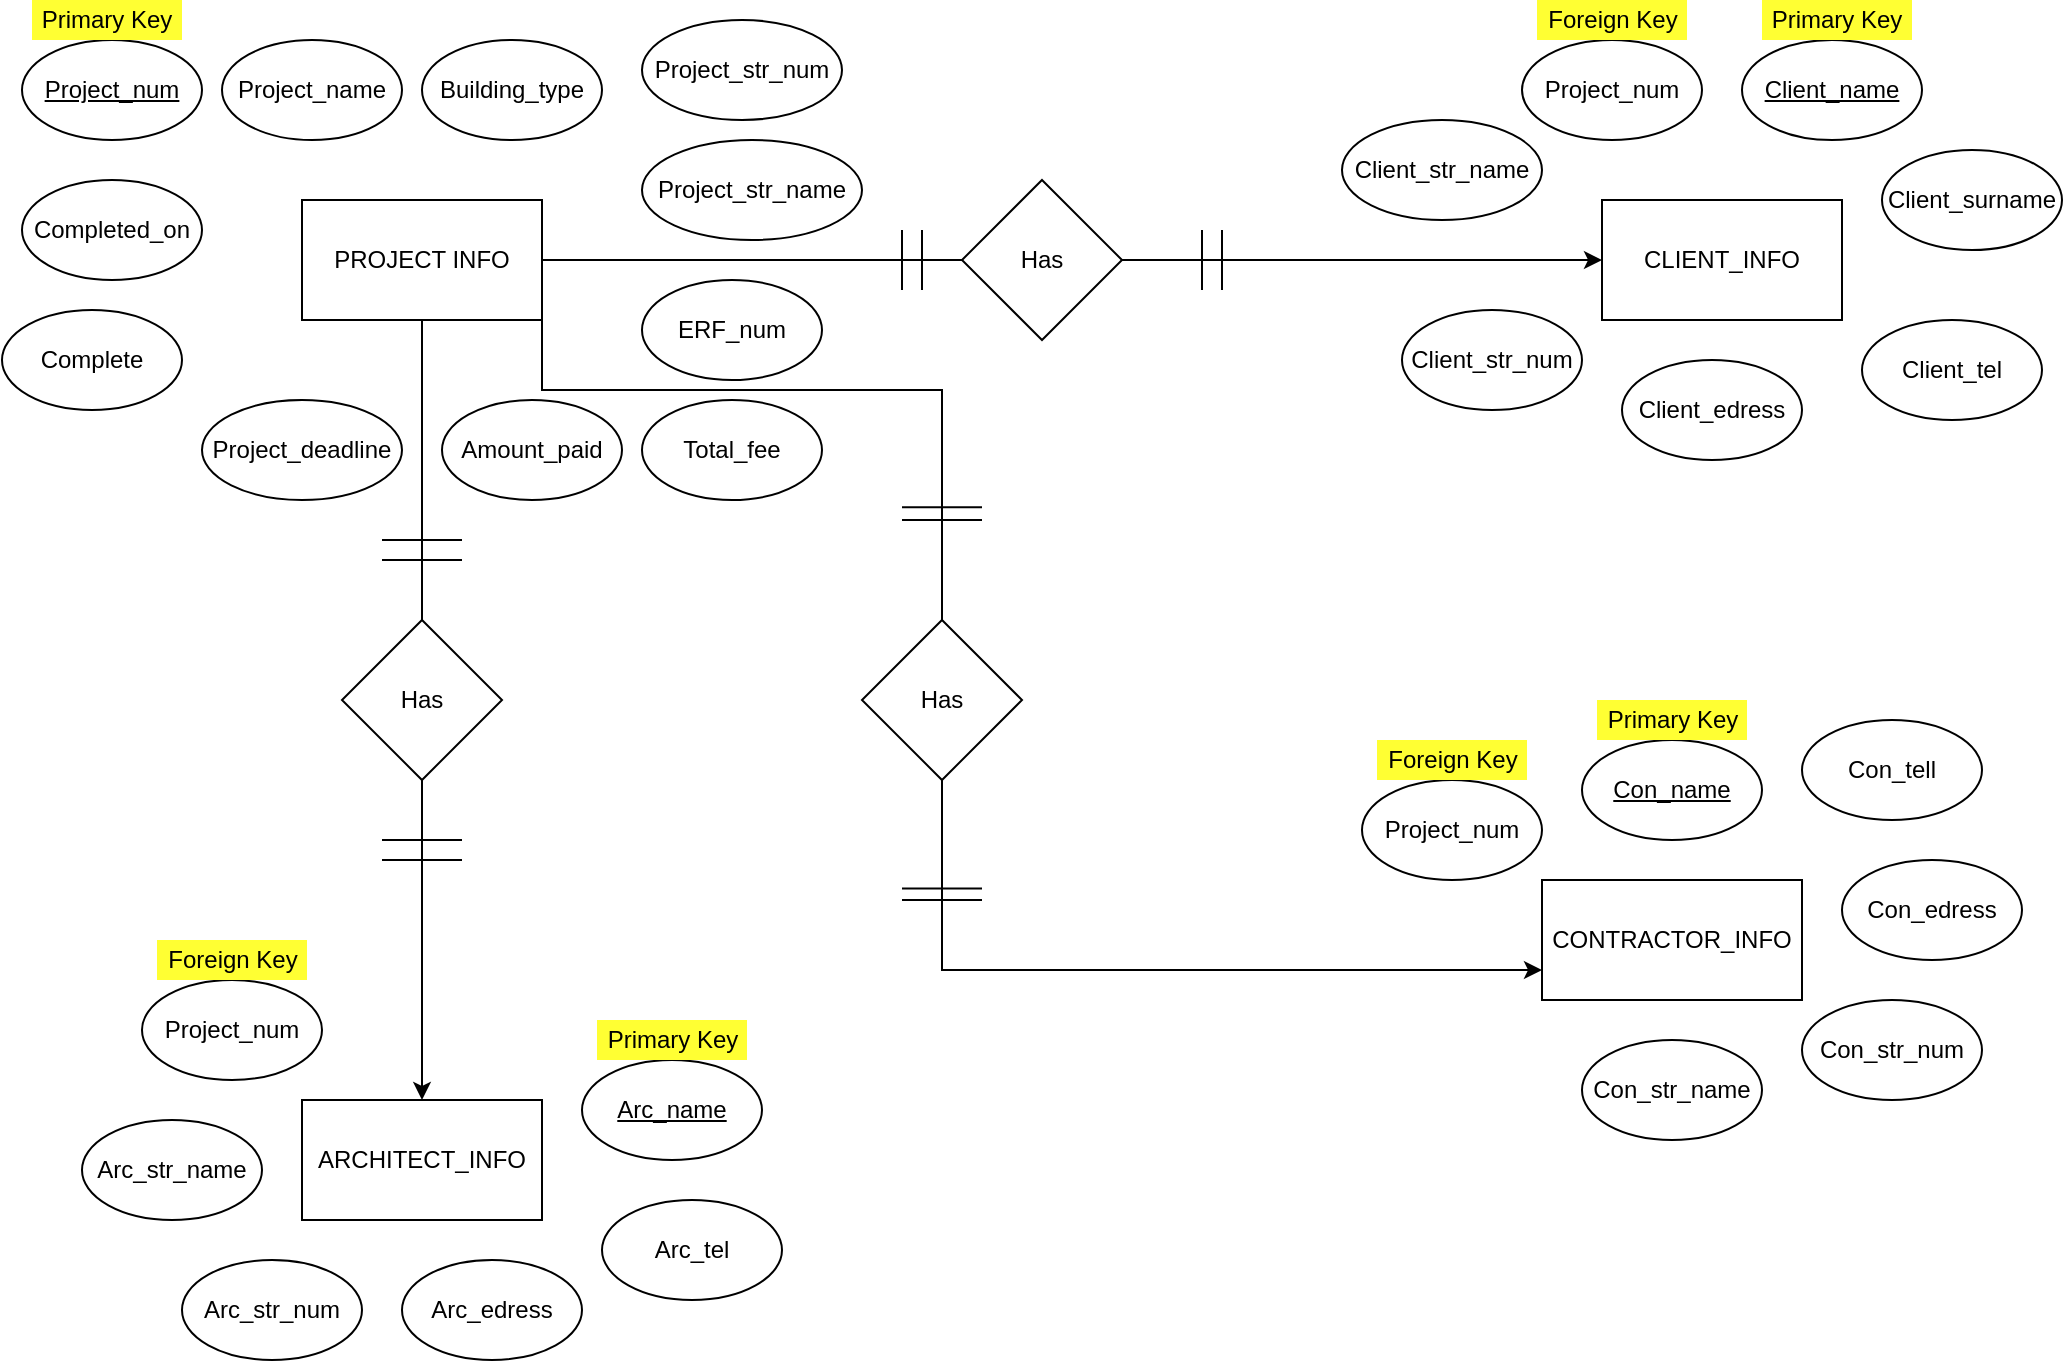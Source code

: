 <mxfile version="14.5.1" type="device"><diagram id="C8Qmg7Ee1z-q4Av4hgx_" name="Page-1"><mxGraphModel dx="1024" dy="592" grid="1" gridSize="10" guides="1" tooltips="1" connect="1" arrows="1" fold="1" page="1" pageScale="1" pageWidth="1169" pageHeight="827" math="0" shadow="0"><root><mxCell id="0"/><mxCell id="1" parent="0"/><mxCell id="QM0xzJfEpG00TDBM8teN-15" style="edgeStyle=orthogonalEdgeStyle;rounded=0;orthogonalLoop=1;jettySize=auto;html=1;exitX=0.5;exitY=1;exitDx=0;exitDy=0;entryX=0.5;entryY=0;entryDx=0;entryDy=0;" parent="1" source="QM0xzJfEpG00TDBM8teN-60" target="QM0xzJfEpG00TDBM8teN-18" edge="1"><mxGeometry relative="1" as="geometry"><mxPoint x="219.706" y="470" as="targetPoint"/></mxGeometry></mxCell><mxCell id="QM0xzJfEpG00TDBM8teN-16" style="edgeStyle=orthogonalEdgeStyle;rounded=0;orthogonalLoop=1;jettySize=auto;html=1;exitX=1;exitY=1;exitDx=0;exitDy=0;entryX=0;entryY=0.75;entryDx=0;entryDy=0;" parent="1" source="QM0xzJfEpG00TDBM8teN-2" target="QM0xzJfEpG00TDBM8teN-31" edge="1"><mxGeometry relative="1" as="geometry"><mxPoint x="480" y="490" as="targetPoint"/><Array as="points"><mxPoint x="280" y="205"/><mxPoint x="480" y="205"/><mxPoint x="480" y="495"/></Array></mxGeometry></mxCell><mxCell id="QM0xzJfEpG00TDBM8teN-17" style="edgeStyle=orthogonalEdgeStyle;rounded=0;orthogonalLoop=1;jettySize=auto;html=1;exitX=1;exitY=0.5;exitDx=0;exitDy=0;entryX=0;entryY=0.5;entryDx=0;entryDy=0;" parent="1" source="QM0xzJfEpG00TDBM8teN-57" target="QM0xzJfEpG00TDBM8teN-44" edge="1"><mxGeometry relative="1" as="geometry"><mxPoint x="650" y="140.471" as="targetPoint"/><Array as="points"><mxPoint x="800" y="140"/></Array></mxGeometry></mxCell><mxCell id="QM0xzJfEpG00TDBM8teN-2" value="PROJECT INFO" style="rounded=0;whiteSpace=wrap;html=1;" parent="1" vertex="1"><mxGeometry x="160" y="110" width="120" height="60" as="geometry"/></mxCell><mxCell id="QM0xzJfEpG00TDBM8teN-3" value="Building_type" style="ellipse;whiteSpace=wrap;html=1;" parent="1" vertex="1"><mxGeometry x="220" y="30" width="90" height="50" as="geometry"/></mxCell><mxCell id="QM0xzJfEpG00TDBM8teN-4" value="&lt;u&gt;Project_num&lt;/u&gt;" style="ellipse;whiteSpace=wrap;html=1;" parent="1" vertex="1"><mxGeometry x="20" y="30" width="90" height="50" as="geometry"/></mxCell><mxCell id="QM0xzJfEpG00TDBM8teN-5" value="Project_str_num" style="ellipse;whiteSpace=wrap;html=1;" parent="1" vertex="1"><mxGeometry x="330" y="20" width="100" height="50" as="geometry"/></mxCell><mxCell id="QM0xzJfEpG00TDBM8teN-6" value="Project_str_name" style="ellipse;whiteSpace=wrap;html=1;" parent="1" vertex="1"><mxGeometry x="330" y="80" width="110" height="50" as="geometry"/></mxCell><mxCell id="QM0xzJfEpG00TDBM8teN-8" value="Complete" style="ellipse;whiteSpace=wrap;html=1;" parent="1" vertex="1"><mxGeometry x="10" y="165" width="90" height="50" as="geometry"/></mxCell><mxCell id="QM0xzJfEpG00TDBM8teN-9" value="Project_name" style="ellipse;whiteSpace=wrap;html=1;" parent="1" vertex="1"><mxGeometry x="120" y="30" width="90" height="50" as="geometry"/></mxCell><mxCell id="QM0xzJfEpG00TDBM8teN-10" value="Project_deadline" style="ellipse;whiteSpace=wrap;html=1;" parent="1" vertex="1"><mxGeometry x="110" y="210" width="100" height="50" as="geometry"/></mxCell><mxCell id="QM0xzJfEpG00TDBM8teN-11" value="Amount_paid" style="ellipse;whiteSpace=wrap;html=1;" parent="1" vertex="1"><mxGeometry x="230" y="210" width="90" height="50" as="geometry"/></mxCell><mxCell id="QM0xzJfEpG00TDBM8teN-12" value="Total_fee" style="ellipse;whiteSpace=wrap;html=1;" parent="1" vertex="1"><mxGeometry x="330" y="210" width="90" height="50" as="geometry"/></mxCell><mxCell id="QM0xzJfEpG00TDBM8teN-13" value="Completed_on" style="ellipse;whiteSpace=wrap;html=1;" parent="1" vertex="1"><mxGeometry x="20" y="100" width="90" height="50" as="geometry"/></mxCell><mxCell id="QM0xzJfEpG00TDBM8teN-14" value="ERF_num" style="ellipse;whiteSpace=wrap;html=1;" parent="1" vertex="1"><mxGeometry x="330" y="150" width="90" height="50" as="geometry"/></mxCell><mxCell id="QM0xzJfEpG00TDBM8teN-18" value="ARCHITECT_INFO" style="rounded=0;whiteSpace=wrap;html=1;" parent="1" vertex="1"><mxGeometry x="160" y="560" width="120" height="60" as="geometry"/></mxCell><mxCell id="QM0xzJfEpG00TDBM8teN-19" value="&lt;u&gt;Arc_name&lt;/u&gt;" style="ellipse;whiteSpace=wrap;html=1;" parent="1" vertex="1"><mxGeometry x="300" y="540" width="90" height="50" as="geometry"/></mxCell><mxCell id="QM0xzJfEpG00TDBM8teN-20" value="Arc_str_name" style="ellipse;whiteSpace=wrap;html=1;" parent="1" vertex="1"><mxGeometry x="50" y="570" width="90" height="50" as="geometry"/></mxCell><mxCell id="QM0xzJfEpG00TDBM8teN-22" value="Arc_tel" style="ellipse;whiteSpace=wrap;html=1;" parent="1" vertex="1"><mxGeometry x="310" y="610" width="90" height="50" as="geometry"/></mxCell><mxCell id="QM0xzJfEpG00TDBM8teN-28" value="Arc_edress" style="ellipse;whiteSpace=wrap;html=1;" parent="1" vertex="1"><mxGeometry x="210" y="640" width="90" height="50" as="geometry"/></mxCell><mxCell id="QM0xzJfEpG00TDBM8teN-29" value="Arc_str_num" style="ellipse;whiteSpace=wrap;html=1;" parent="1" vertex="1"><mxGeometry x="100" y="640" width="90" height="50" as="geometry"/></mxCell><mxCell id="QM0xzJfEpG00TDBM8teN-31" value="CONTRACTOR_INFO" style="rounded=0;whiteSpace=wrap;html=1;" parent="1" vertex="1"><mxGeometry x="780" y="450" width="130" height="60" as="geometry"/></mxCell><mxCell id="QM0xzJfEpG00TDBM8teN-32" value="Con_tell" style="ellipse;whiteSpace=wrap;html=1;" parent="1" vertex="1"><mxGeometry x="910" y="370" width="90" height="50" as="geometry"/></mxCell><mxCell id="QM0xzJfEpG00TDBM8teN-33" value="&lt;u&gt;Con_name&lt;/u&gt;" style="ellipse;whiteSpace=wrap;html=1;" parent="1" vertex="1"><mxGeometry x="800" y="380" width="90" height="50" as="geometry"/></mxCell><mxCell id="QM0xzJfEpG00TDBM8teN-37" value="Con_str_name" style="ellipse;whiteSpace=wrap;html=1;" parent="1" vertex="1"><mxGeometry x="800" y="530" width="90" height="50" as="geometry"/></mxCell><mxCell id="QM0xzJfEpG00TDBM8teN-40" value="Con_str_num" style="ellipse;whiteSpace=wrap;html=1;" parent="1" vertex="1"><mxGeometry x="910" y="510" width="90" height="50" as="geometry"/></mxCell><mxCell id="QM0xzJfEpG00TDBM8teN-43" value="Con_edress" style="ellipse;whiteSpace=wrap;html=1;" parent="1" vertex="1"><mxGeometry x="930" y="440" width="90" height="50" as="geometry"/></mxCell><mxCell id="QM0xzJfEpG00TDBM8teN-44" value="CLIENT_INFO" style="rounded=0;whiteSpace=wrap;html=1;" parent="1" vertex="1"><mxGeometry x="810" y="110" width="120" height="60" as="geometry"/></mxCell><mxCell id="QM0xzJfEpG00TDBM8teN-45" value="&lt;u&gt;Client_name&lt;/u&gt;" style="ellipse;whiteSpace=wrap;html=1;" parent="1" vertex="1"><mxGeometry x="880" y="30" width="90" height="50" as="geometry"/></mxCell><mxCell id="QM0xzJfEpG00TDBM8teN-46" value="Project_num" style="ellipse;whiteSpace=wrap;html=1;" parent="1" vertex="1"><mxGeometry x="770" y="30" width="90" height="50" as="geometry"/></mxCell><mxCell id="QM0xzJfEpG00TDBM8teN-48" value="Client_surname" style="ellipse;whiteSpace=wrap;html=1;" parent="1" vertex="1"><mxGeometry x="950" y="85" width="90" height="50" as="geometry"/></mxCell><mxCell id="QM0xzJfEpG00TDBM8teN-49" value="Client_str_name" style="ellipse;whiteSpace=wrap;html=1;" parent="1" vertex="1"><mxGeometry x="680" y="70" width="100" height="50" as="geometry"/></mxCell><mxCell id="QM0xzJfEpG00TDBM8teN-52" value="Client_edress" style="ellipse;whiteSpace=wrap;html=1;" parent="1" vertex="1"><mxGeometry x="820" y="190" width="90" height="50" as="geometry"/></mxCell><mxCell id="QM0xzJfEpG00TDBM8teN-54" value="Client_tel" style="ellipse;whiteSpace=wrap;html=1;" parent="1" vertex="1"><mxGeometry x="940" y="170" width="90" height="50" as="geometry"/></mxCell><mxCell id="QM0xzJfEpG00TDBM8teN-55" value="Client_str_num" style="ellipse;whiteSpace=wrap;html=1;" parent="1" vertex="1"><mxGeometry x="710" y="165" width="90" height="50" as="geometry"/></mxCell><mxCell id="QM0xzJfEpG00TDBM8teN-57" value="Has" style="rhombus;whiteSpace=wrap;html=1;" parent="1" vertex="1"><mxGeometry x="490" y="100" width="80" height="80" as="geometry"/></mxCell><mxCell id="QM0xzJfEpG00TDBM8teN-59" value="Has" style="rhombus;whiteSpace=wrap;html=1;" parent="1" vertex="1"><mxGeometry x="440" y="320" width="80" height="80" as="geometry"/></mxCell><mxCell id="QM0xzJfEpG00TDBM8teN-60" value="Has" style="rhombus;whiteSpace=wrap;html=1;" parent="1" vertex="1"><mxGeometry x="180" y="320" width="80" height="80" as="geometry"/></mxCell><mxCell id="QM0xzJfEpG00TDBM8teN-62" value="" style="endArrow=none;html=1;entryX=0;entryY=0.5;entryDx=0;entryDy=0;" parent="1" target="QM0xzJfEpG00TDBM8teN-57" edge="1"><mxGeometry width="50" height="50" relative="1" as="geometry"><mxPoint x="280" y="140" as="sourcePoint"/><mxPoint x="330" y="95" as="targetPoint"/></mxGeometry></mxCell><mxCell id="QM0xzJfEpG00TDBM8teN-63" value="" style="endArrow=none;html=1;exitX=0.5;exitY=0;exitDx=0;exitDy=0;" parent="1" source="QM0xzJfEpG00TDBM8teN-60" edge="1"><mxGeometry width="50" height="50" relative="1" as="geometry"><mxPoint x="220" y="310" as="sourcePoint"/><mxPoint x="220" y="170" as="targetPoint"/></mxGeometry></mxCell><mxCell id="QM0xzJfEpG00TDBM8teN-80" value="" style="endArrow=none;html=1;" parent="1" edge="1"><mxGeometry width="50" height="50" relative="1" as="geometry"><mxPoint x="200" y="290" as="sourcePoint"/><mxPoint x="240" y="290" as="targetPoint"/><Array as="points"/></mxGeometry></mxCell><mxCell id="QM0xzJfEpG00TDBM8teN-81" value="" style="endArrow=none;html=1;" parent="1" edge="1"><mxGeometry width="50" height="50" relative="1" as="geometry"><mxPoint x="200" y="280" as="sourcePoint"/><mxPoint x="240" y="280" as="targetPoint"/><Array as="points"/></mxGeometry></mxCell><mxCell id="QM0xzJfEpG00TDBM8teN-84" value="" style="endArrow=none;html=1;" parent="1" edge="1"><mxGeometry width="50" height="50" relative="1" as="geometry"><mxPoint x="200" y="440" as="sourcePoint"/><mxPoint x="240" y="440" as="targetPoint"/><Array as="points"/></mxGeometry></mxCell><mxCell id="QM0xzJfEpG00TDBM8teN-85" value="" style="endArrow=none;html=1;" parent="1" edge="1"><mxGeometry width="50" height="50" relative="1" as="geometry"><mxPoint x="200" y="430" as="sourcePoint"/><mxPoint x="240" y="430" as="targetPoint"/><Array as="points"/></mxGeometry></mxCell><mxCell id="QM0xzJfEpG00TDBM8teN-86" value="" style="endArrow=none;html=1;" parent="1" edge="1"><mxGeometry width="50" height="50" relative="1" as="geometry"><mxPoint x="460" y="270" as="sourcePoint"/><mxPoint x="500" y="270" as="targetPoint"/><Array as="points"/></mxGeometry></mxCell><mxCell id="QM0xzJfEpG00TDBM8teN-87" value="" style="endArrow=none;html=1;" parent="1" edge="1"><mxGeometry width="50" height="50" relative="1" as="geometry"><mxPoint x="460" y="263.57" as="sourcePoint"/><mxPoint x="500" y="263.57" as="targetPoint"/><Array as="points"/></mxGeometry></mxCell><mxCell id="QM0xzJfEpG00TDBM8teN-88" value="" style="endArrow=none;html=1;" parent="1" edge="1"><mxGeometry width="50" height="50" relative="1" as="geometry"><mxPoint x="460" y="460" as="sourcePoint"/><mxPoint x="500" y="460" as="targetPoint"/><Array as="points"/></mxGeometry></mxCell><mxCell id="QM0xzJfEpG00TDBM8teN-89" value="" style="endArrow=none;html=1;" parent="1" edge="1"><mxGeometry width="50" height="50" relative="1" as="geometry"><mxPoint x="460" y="454.29" as="sourcePoint"/><mxPoint x="500" y="454.29" as="targetPoint"/><Array as="points"/></mxGeometry></mxCell><mxCell id="QM0xzJfEpG00TDBM8teN-90" value="" style="endArrow=none;html=1;" parent="1" edge="1"><mxGeometry width="50" height="50" relative="1" as="geometry"><mxPoint x="610" y="125" as="sourcePoint"/><mxPoint x="610" y="155" as="targetPoint"/><Array as="points"/></mxGeometry></mxCell><mxCell id="QM0xzJfEpG00TDBM8teN-91" value="" style="endArrow=none;html=1;" parent="1" edge="1"><mxGeometry width="50" height="50" relative="1" as="geometry"><mxPoint x="620" y="155" as="sourcePoint"/><mxPoint x="620" y="125" as="targetPoint"/><Array as="points"/></mxGeometry></mxCell><mxCell id="QM0xzJfEpG00TDBM8teN-92" value="" style="endArrow=none;html=1;" parent="1" edge="1"><mxGeometry width="50" height="50" relative="1" as="geometry"><mxPoint x="460" y="125" as="sourcePoint"/><mxPoint x="460" y="155" as="targetPoint"/><Array as="points"/></mxGeometry></mxCell><mxCell id="QM0xzJfEpG00TDBM8teN-93" value="" style="endArrow=none;html=1;" parent="1" edge="1"><mxGeometry width="50" height="50" relative="1" as="geometry"><mxPoint x="470" y="155" as="sourcePoint"/><mxPoint x="470" y="125" as="targetPoint"/><Array as="points"/></mxGeometry></mxCell><mxCell id="QM0xzJfEpG00TDBM8teN-96" value="Project_num" style="ellipse;whiteSpace=wrap;html=1;" parent="1" vertex="1"><mxGeometry x="80" y="500" width="90" height="50" as="geometry"/></mxCell><mxCell id="QM0xzJfEpG00TDBM8teN-98" value="Project_num" style="ellipse;whiteSpace=wrap;html=1;" parent="1" vertex="1"><mxGeometry x="690" y="400" width="90" height="50" as="geometry"/></mxCell><mxCell id="QM0xzJfEpG00TDBM8teN-99" value="Primary Key" style="text;html=1;strokeColor=none;fillColor=#FFFF33;align=center;verticalAlign=middle;whiteSpace=wrap;rounded=0;" parent="1" vertex="1"><mxGeometry x="25" y="10" width="75" height="20" as="geometry"/></mxCell><mxCell id="QM0xzJfEpG00TDBM8teN-102" value="Foreign Key" style="text;html=1;strokeColor=none;fillColor=#FFFF33;align=center;verticalAlign=middle;whiteSpace=wrap;rounded=0;" parent="1" vertex="1"><mxGeometry x="777.5" y="10" width="75" height="20" as="geometry"/></mxCell><mxCell id="QM0xzJfEpG00TDBM8teN-103" value="Foreign Key" style="text;html=1;strokeColor=none;fillColor=#FFFF33;align=center;verticalAlign=middle;whiteSpace=wrap;rounded=0;" parent="1" vertex="1"><mxGeometry x="697.5" y="380" width="75" height="20" as="geometry"/></mxCell><mxCell id="QM0xzJfEpG00TDBM8teN-104" value="Foreign Key" style="text;html=1;strokeColor=none;fillColor=#FFFF33;align=center;verticalAlign=middle;whiteSpace=wrap;rounded=0;" parent="1" vertex="1"><mxGeometry x="87.5" y="480" width="75" height="20" as="geometry"/></mxCell><mxCell id="klMbeO4AyFgjM84Ftv2l-1" value="Primary Key" style="text;html=1;strokeColor=none;fillColor=#FFFF33;align=center;verticalAlign=middle;whiteSpace=wrap;rounded=0;" vertex="1" parent="1"><mxGeometry x="890" y="10" width="75" height="20" as="geometry"/></mxCell><mxCell id="klMbeO4AyFgjM84Ftv2l-2" value="Primary Key" style="text;html=1;strokeColor=none;fillColor=#FFFF33;align=center;verticalAlign=middle;whiteSpace=wrap;rounded=0;" vertex="1" parent="1"><mxGeometry x="807.5" y="360" width="75" height="20" as="geometry"/></mxCell><mxCell id="klMbeO4AyFgjM84Ftv2l-3" value="Primary Key" style="text;html=1;strokeColor=none;fillColor=#FFFF33;align=center;verticalAlign=middle;whiteSpace=wrap;rounded=0;" vertex="1" parent="1"><mxGeometry x="307.5" y="520" width="75" height="20" as="geometry"/></mxCell></root></mxGraphModel></diagram></mxfile>